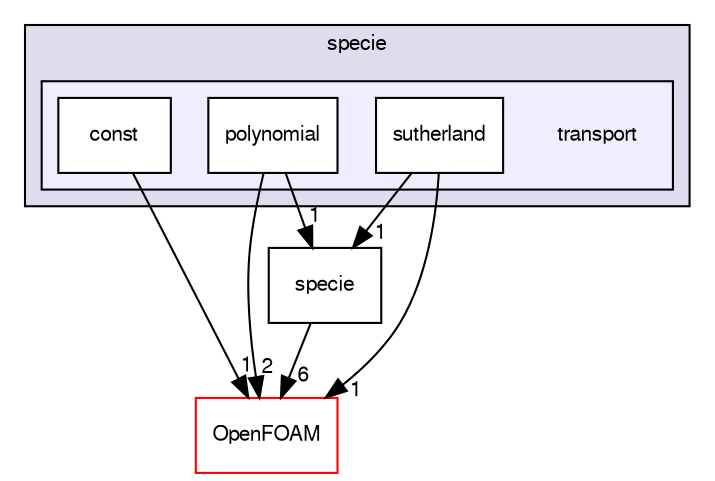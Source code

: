 digraph "src/thermophysicalModels/specie/transport" {
  bgcolor=transparent;
  compound=true
  node [ fontsize="10", fontname="FreeSans"];
  edge [ labelfontsize="10", labelfontname="FreeSans"];
  subgraph clusterdir_5c4bf53b114f4c9237cd4ef0431fc9bd {
    graph [ bgcolor="#ddddee", pencolor="black", label="specie" fontname="FreeSans", fontsize="10", URL="dir_5c4bf53b114f4c9237cd4ef0431fc9bd.html"]
  subgraph clusterdir_c33051a76953a582918a8b8685a5d648 {
    graph [ bgcolor="#eeeeff", pencolor="black", label="" URL="dir_c33051a76953a582918a8b8685a5d648.html"];
    dir_c33051a76953a582918a8b8685a5d648 [shape=plaintext label="transport"];
    dir_50b7004949fc65451b752afbb27c0002 [shape=box label="const" color="black" fillcolor="white" style="filled" URL="dir_50b7004949fc65451b752afbb27c0002.html"];
    dir_efc1c099334b53aba8cb0739d05f9c86 [shape=box label="polynomial" color="black" fillcolor="white" style="filled" URL="dir_efc1c099334b53aba8cb0739d05f9c86.html"];
    dir_27158f13ae118b00d63c3adfa5299510 [shape=box label="sutherland" color="black" fillcolor="white" style="filled" URL="dir_27158f13ae118b00d63c3adfa5299510.html"];
  }
  }
  dir_0a4039949b5e30fbb8957147ecb4e7fe [shape=box label="specie" URL="dir_0a4039949b5e30fbb8957147ecb4e7fe.html"];
  dir_c5473ff19b20e6ec4dfe5c310b3778a8 [shape=box label="OpenFOAM" color="red" URL="dir_c5473ff19b20e6ec4dfe5c310b3778a8.html"];
  dir_efc1c099334b53aba8cb0739d05f9c86->dir_0a4039949b5e30fbb8957147ecb4e7fe [headlabel="1", labeldistance=1.5 headhref="dir_002728_002713.html"];
  dir_efc1c099334b53aba8cb0739d05f9c86->dir_c5473ff19b20e6ec4dfe5c310b3778a8 [headlabel="2", labeldistance=1.5 headhref="dir_002728_001706.html"];
  dir_50b7004949fc65451b752afbb27c0002->dir_c5473ff19b20e6ec4dfe5c310b3778a8 [headlabel="1", labeldistance=1.5 headhref="dir_002727_001706.html"];
  dir_0a4039949b5e30fbb8957147ecb4e7fe->dir_c5473ff19b20e6ec4dfe5c310b3778a8 [headlabel="6", labeldistance=1.5 headhref="dir_002713_001706.html"];
  dir_27158f13ae118b00d63c3adfa5299510->dir_0a4039949b5e30fbb8957147ecb4e7fe [headlabel="1", labeldistance=1.5 headhref="dir_002729_002713.html"];
  dir_27158f13ae118b00d63c3adfa5299510->dir_c5473ff19b20e6ec4dfe5c310b3778a8 [headlabel="1", labeldistance=1.5 headhref="dir_002729_001706.html"];
}
